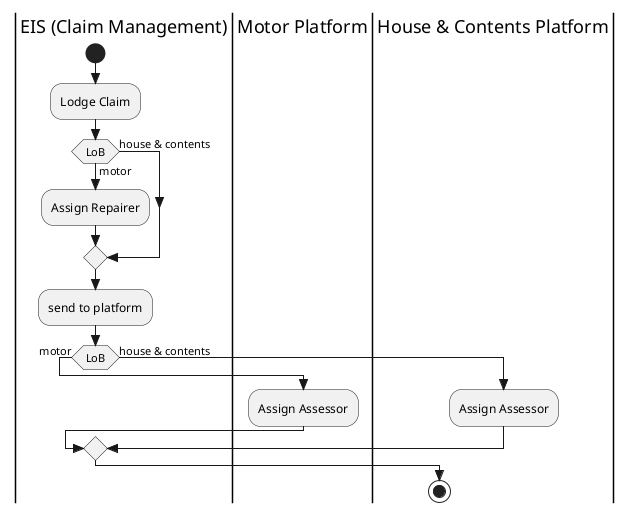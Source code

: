 @startuml

skinparam style strictuml
skinparam defaultFontName Raleway
|EIS (Claim Management)|
start
:Lodge Claim;

if (LoB) then (motor)
    :Assign Repairer;
else (house & contents)
endif
:send to platform;

if (LoB) then (motor)
    |Motor Platform|
    :Assign Assessor;
else (house & contents)
    |House & Contents Platform|
    :Assign Assessor;
endif

stop
@enduml